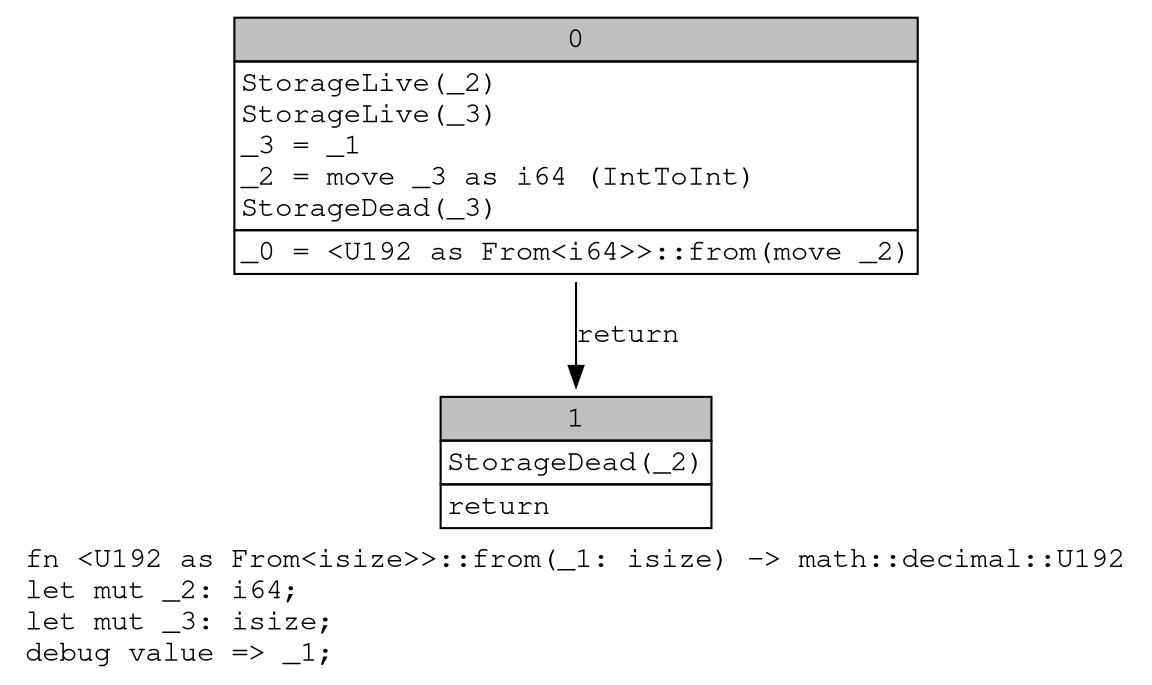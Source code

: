 digraph Mir_0_1071 {
    graph [fontname="Courier, monospace"];
    node [fontname="Courier, monospace"];
    edge [fontname="Courier, monospace"];
    label=<fn &lt;U192 as From&lt;isize&gt;&gt;::from(_1: isize) -&gt; math::decimal::U192<br align="left"/>let mut _2: i64;<br align="left"/>let mut _3: isize;<br align="left"/>debug value =&gt; _1;<br align="left"/>>;
    bb0__0_1071 [shape="none", label=<<table border="0" cellborder="1" cellspacing="0"><tr><td bgcolor="gray" align="center" colspan="1">0</td></tr><tr><td align="left" balign="left">StorageLive(_2)<br/>StorageLive(_3)<br/>_3 = _1<br/>_2 = move _3 as i64 (IntToInt)<br/>StorageDead(_3)<br/></td></tr><tr><td align="left">_0 = &lt;U192 as From&lt;i64&gt;&gt;::from(move _2)</td></tr></table>>];
    bb1__0_1071 [shape="none", label=<<table border="0" cellborder="1" cellspacing="0"><tr><td bgcolor="gray" align="center" colspan="1">1</td></tr><tr><td align="left" balign="left">StorageDead(_2)<br/></td></tr><tr><td align="left">return</td></tr></table>>];
    bb0__0_1071 -> bb1__0_1071 [label="return"];
}
